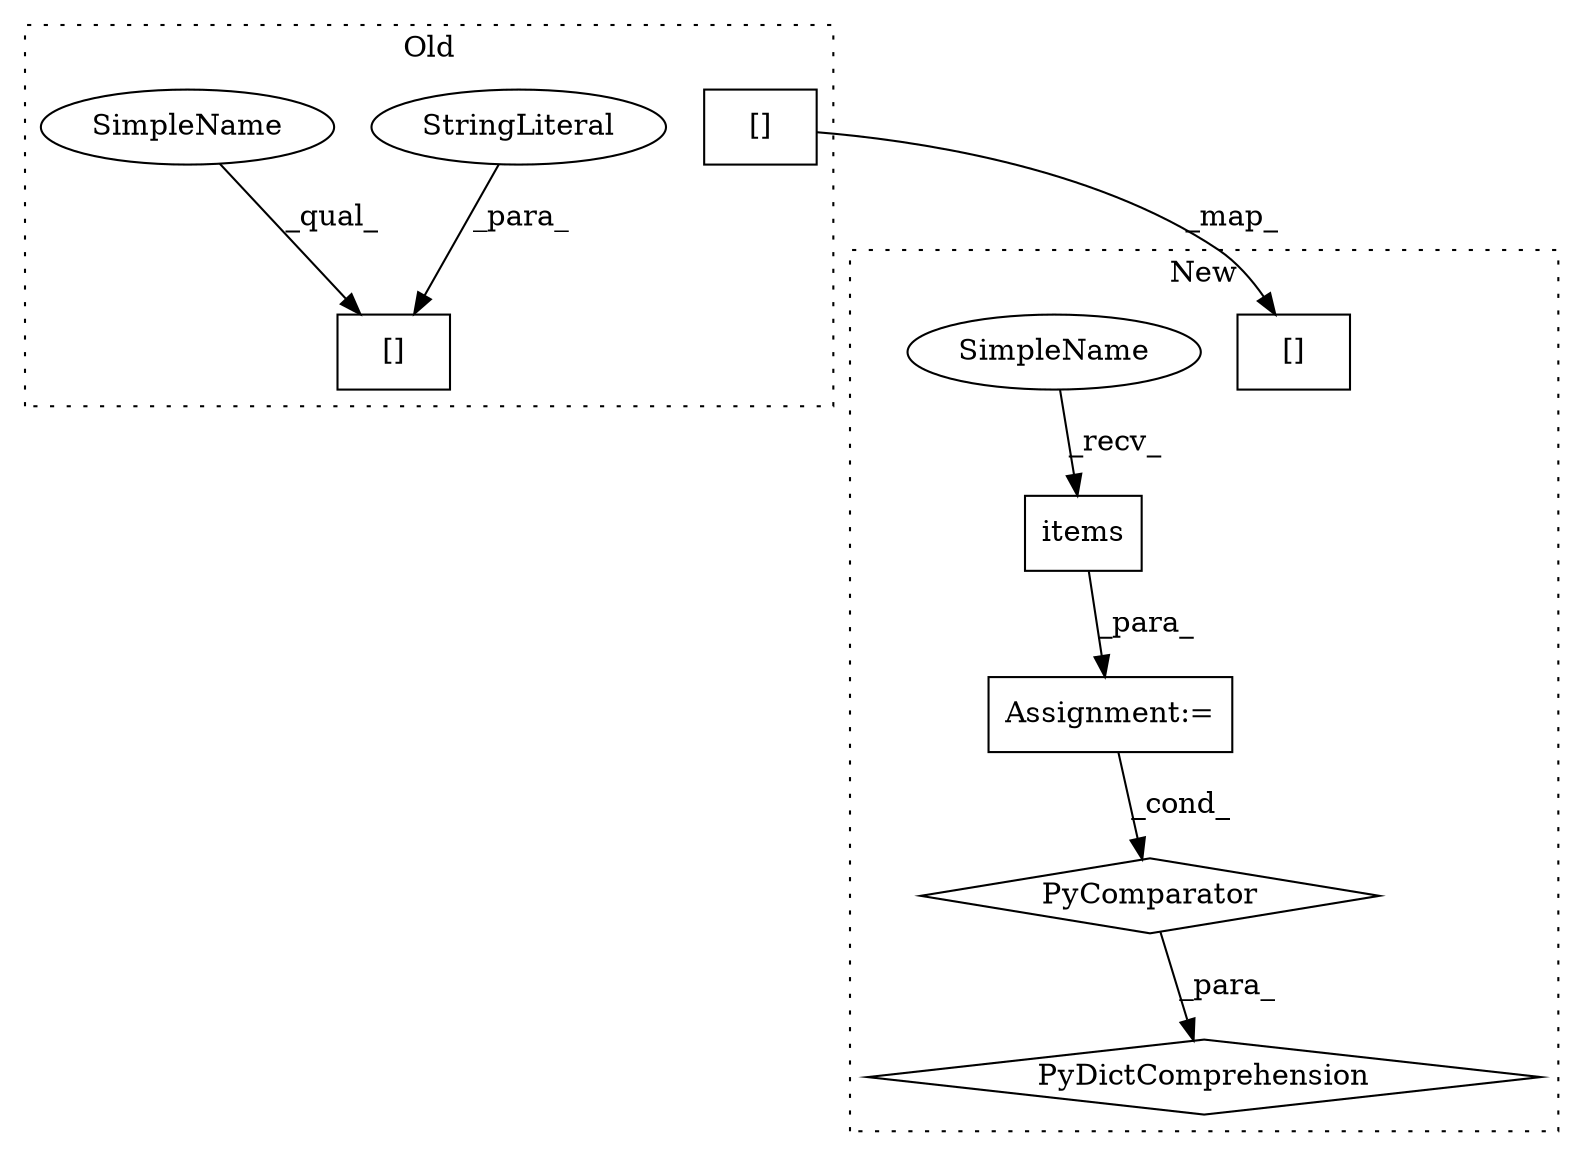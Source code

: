 digraph G {
subgraph cluster0 {
1 [label="[]" a="2" s="6864,6889" l="8,1" shape="box"];
4 [label="StringLiteral" a="45" s="6872" l="17" shape="ellipse"];
5 [label="[]" a="2" s="7326,7344" l="8,1" shape="box"];
9 [label="SimpleName" a="42" s="6864" l="7" shape="ellipse"];
label = "Old";
style="dotted";
}
subgraph cluster1 {
2 [label="items" a="32" s="7343" l="7" shape="box"];
3 [label="Assignment:=" a="7" s="7324" l="79" shape="box"];
6 [label="[]" a="2" s="7532,7550" l="8,1" shape="box"];
7 [label="PyDictComprehension" a="110" s="7210" l="201" shape="diamond"];
8 [label="PyComparator" a="113" s="7324" l="79" shape="diamond"];
10 [label="SimpleName" a="42" s="7335" l="7" shape="ellipse"];
label = "New";
style="dotted";
}
2 -> 3 [label="_para_"];
3 -> 8 [label="_cond_"];
4 -> 1 [label="_para_"];
5 -> 6 [label="_map_"];
8 -> 7 [label="_para_"];
9 -> 1 [label="_qual_"];
10 -> 2 [label="_recv_"];
}